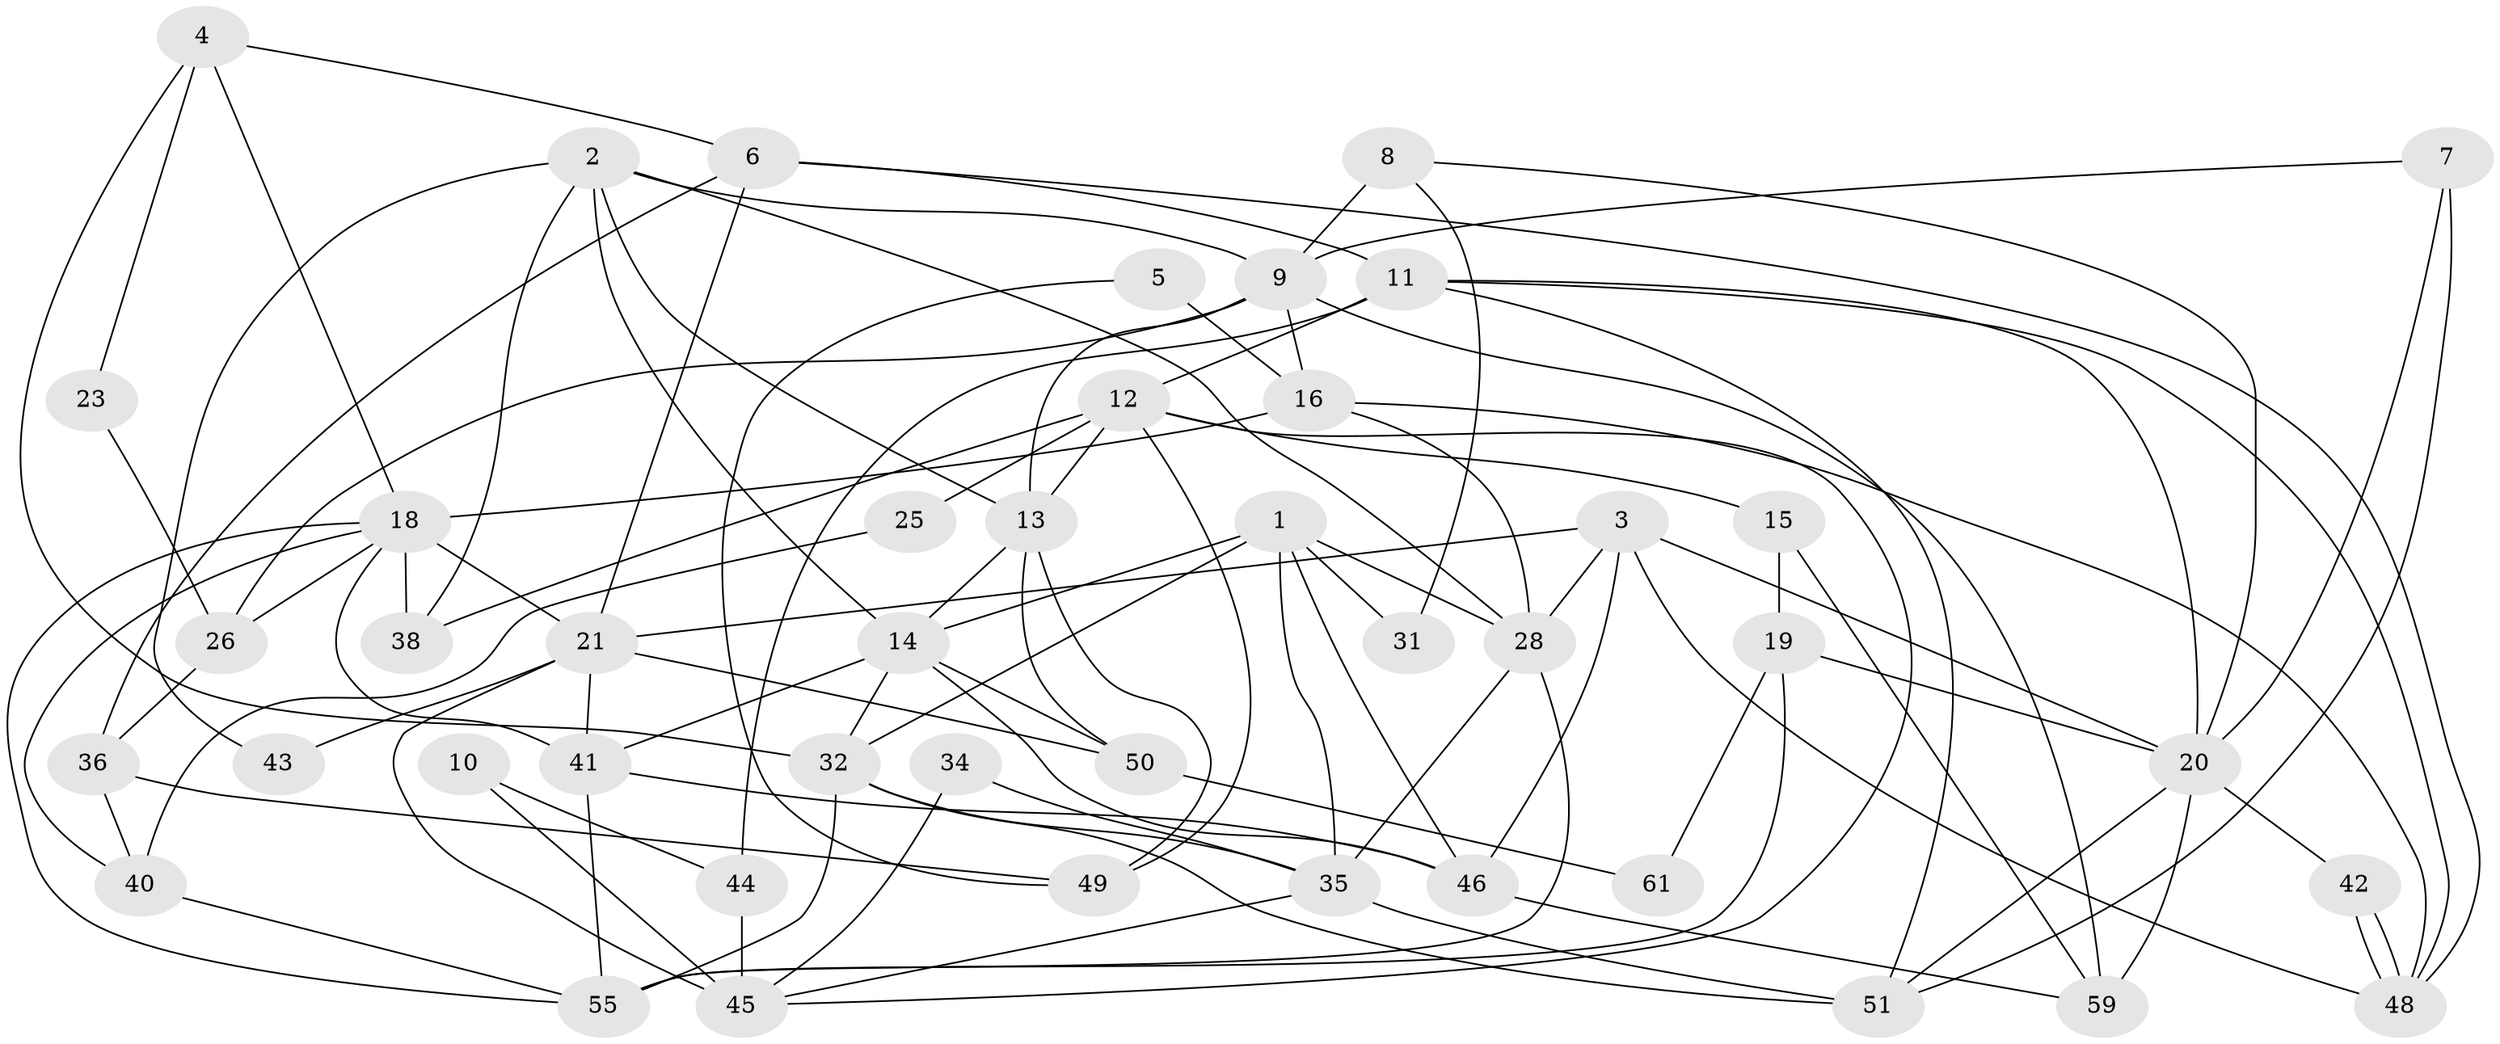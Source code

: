 // Generated by graph-tools (version 1.1) at 2025/23/03/03/25 07:23:59]
// undirected, 44 vertices, 100 edges
graph export_dot {
graph [start="1"]
  node [color=gray90,style=filled];
  1 [super="+17"];
  2 [super="+54"];
  3 [super="+63"];
  4;
  5;
  6 [super="+56"];
  7;
  8;
  9 [super="+29"];
  10;
  11 [super="+62"];
  12 [super="+22"];
  13 [super="+33"];
  14 [super="+24"];
  15;
  16 [super="+37"];
  18 [super="+60"];
  19;
  20 [super="+57"];
  21 [super="+27"];
  23;
  25;
  26 [super="+47"];
  28 [super="+30"];
  31;
  32 [super="+39"];
  34;
  35;
  36;
  38;
  40;
  41 [super="+58"];
  42;
  43;
  44;
  45 [super="+52"];
  46;
  48;
  49;
  50;
  51 [super="+53"];
  55;
  59;
  61;
  1 -- 14;
  1 -- 28;
  1 -- 32;
  1 -- 35;
  1 -- 46;
  1 -- 31;
  2 -- 28;
  2 -- 14;
  2 -- 43;
  2 -- 9;
  2 -- 13;
  2 -- 38;
  3 -- 48;
  3 -- 46 [weight=2];
  3 -- 20;
  3 -- 21;
  3 -- 28;
  4 -- 6;
  4 -- 18;
  4 -- 23;
  4 -- 32;
  5 -- 16 [weight=2];
  5 -- 49;
  6 -- 36;
  6 -- 48;
  6 -- 21;
  6 -- 11;
  7 -- 9;
  7 -- 20;
  7 -- 51;
  8 -- 9 [weight=2];
  8 -- 20;
  8 -- 31;
  9 -- 13;
  9 -- 26 [weight=2];
  9 -- 59;
  9 -- 16;
  10 -- 45;
  10 -- 44;
  11 -- 12;
  11 -- 51;
  11 -- 20;
  11 -- 48;
  11 -- 44;
  12 -- 15;
  12 -- 45;
  12 -- 38;
  12 -- 49;
  12 -- 25;
  12 -- 13;
  13 -- 49;
  13 -- 14;
  13 -- 50;
  14 -- 41;
  14 -- 50;
  14 -- 46;
  14 -- 32;
  15 -- 59;
  15 -- 19;
  16 -- 18;
  16 -- 48;
  16 -- 28;
  18 -- 38;
  18 -- 40;
  18 -- 21;
  18 -- 55;
  18 -- 41;
  18 -- 26;
  19 -- 55;
  19 -- 61;
  19 -- 20;
  20 -- 42;
  20 -- 51;
  20 -- 59;
  21 -- 43;
  21 -- 45 [weight=2];
  21 -- 50;
  21 -- 41;
  23 -- 26;
  25 -- 40;
  26 -- 36;
  28 -- 35;
  28 -- 55;
  32 -- 55;
  32 -- 35;
  32 -- 51;
  34 -- 45;
  34 -- 35;
  35 -- 51;
  35 -- 45;
  36 -- 40;
  36 -- 49;
  40 -- 55;
  41 -- 55;
  41 -- 46;
  42 -- 48;
  42 -- 48;
  44 -- 45;
  46 -- 59;
  50 -- 61;
}
